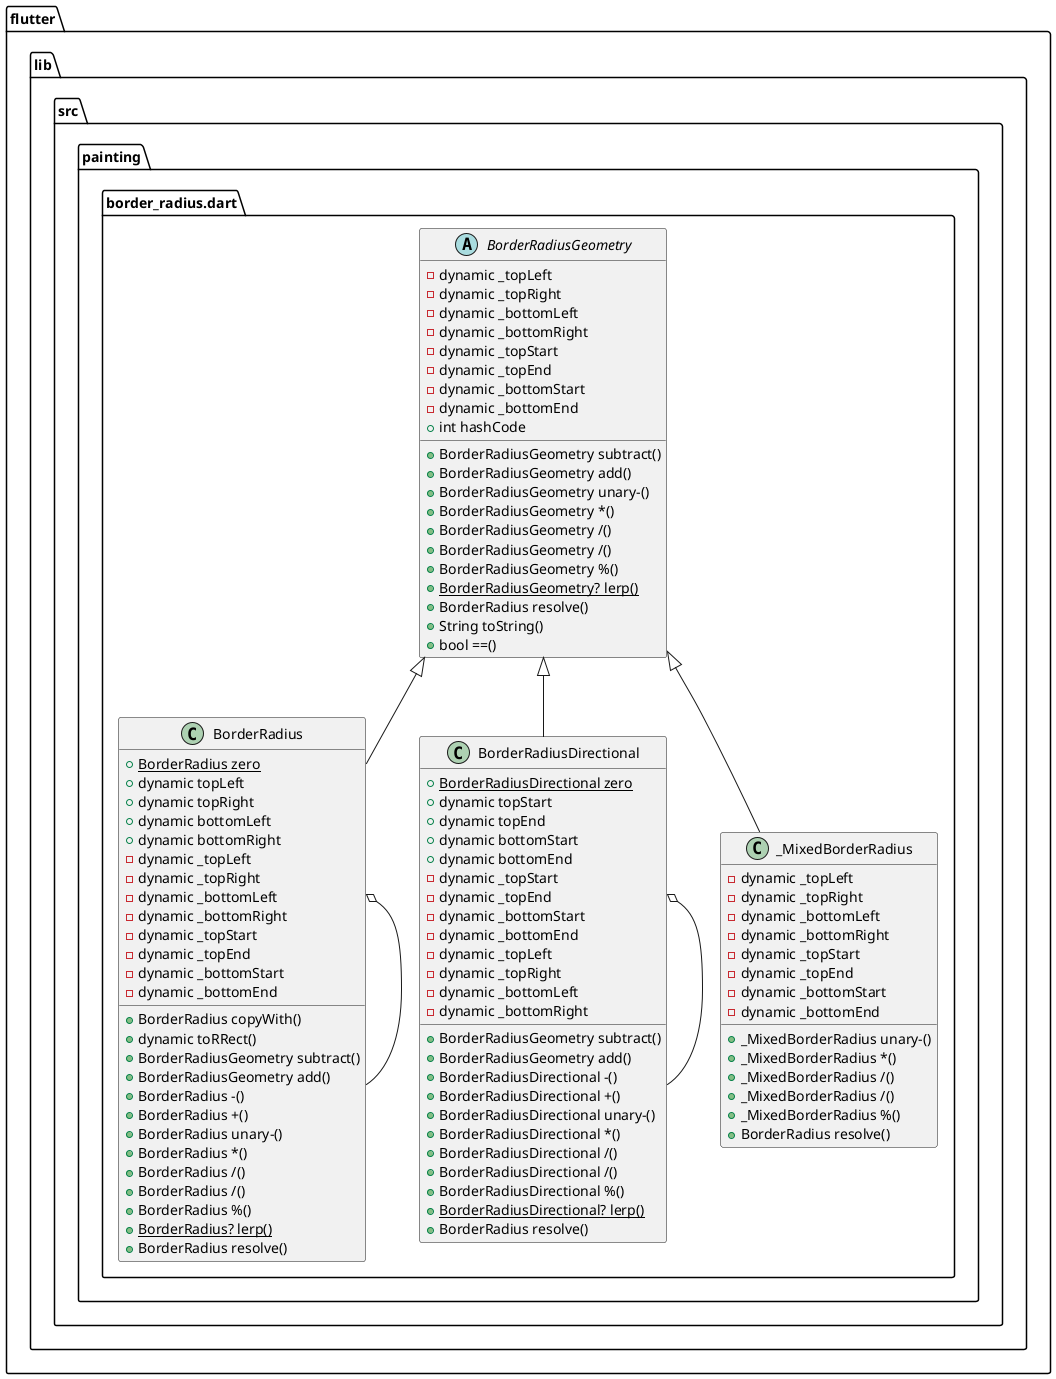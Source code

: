@startuml
set namespaceSeparator ::

abstract class "flutter::lib::src::painting::border_radius.dart::BorderRadiusGeometry" {
  -dynamic _topLeft
  -dynamic _topRight
  -dynamic _bottomLeft
  -dynamic _bottomRight
  -dynamic _topStart
  -dynamic _topEnd
  -dynamic _bottomStart
  -dynamic _bottomEnd
  +int hashCode
  +BorderRadiusGeometry subtract()
  +BorderRadiusGeometry add()
  +BorderRadiusGeometry unary-()
  +BorderRadiusGeometry *()
  +BorderRadiusGeometry /()
  +BorderRadiusGeometry ~/()
  +BorderRadiusGeometry %()
  {static} +BorderRadiusGeometry? lerp()
  +BorderRadius resolve()
  +String toString()
  +bool ==()
}

class "flutter::lib::src::painting::border_radius.dart::BorderRadius" {
  {static} +BorderRadius zero
  +dynamic topLeft
  +dynamic topRight
  +dynamic bottomLeft
  +dynamic bottomRight
  -dynamic _topLeft
  -dynamic _topRight
  -dynamic _bottomLeft
  -dynamic _bottomRight
  -dynamic _topStart
  -dynamic _topEnd
  -dynamic _bottomStart
  -dynamic _bottomEnd
  +BorderRadius copyWith()
  +dynamic toRRect()
  +BorderRadiusGeometry subtract()
  +BorderRadiusGeometry add()
  +BorderRadius -()
  +BorderRadius +()
  +BorderRadius unary-()
  +BorderRadius *()
  +BorderRadius /()
  +BorderRadius ~/()
  +BorderRadius %()
  {static} +BorderRadius? lerp()
  +BorderRadius resolve()
}

"flutter::lib::src::painting::border_radius.dart::BorderRadius" o-- "flutter::lib::src::painting::border_radius.dart::BorderRadius"
"flutter::lib::src::painting::border_radius.dart::BorderRadiusGeometry" <|-- "flutter::lib::src::painting::border_radius.dart::BorderRadius"

class "flutter::lib::src::painting::border_radius.dart::BorderRadiusDirectional" {
  {static} +BorderRadiusDirectional zero
  +dynamic topStart
  +dynamic topEnd
  +dynamic bottomStart
  +dynamic bottomEnd
  -dynamic _topStart
  -dynamic _topEnd
  -dynamic _bottomStart
  -dynamic _bottomEnd
  -dynamic _topLeft
  -dynamic _topRight
  -dynamic _bottomLeft
  -dynamic _bottomRight
  +BorderRadiusGeometry subtract()
  +BorderRadiusGeometry add()
  +BorderRadiusDirectional -()
  +BorderRadiusDirectional +()
  +BorderRadiusDirectional unary-()
  +BorderRadiusDirectional *()
  +BorderRadiusDirectional /()
  +BorderRadiusDirectional ~/()
  +BorderRadiusDirectional %()
  {static} +BorderRadiusDirectional? lerp()
  +BorderRadius resolve()
}

"flutter::lib::src::painting::border_radius.dart::BorderRadiusDirectional" o-- "flutter::lib::src::painting::border_radius.dart::BorderRadiusDirectional"
"flutter::lib::src::painting::border_radius.dart::BorderRadiusGeometry" <|-- "flutter::lib::src::painting::border_radius.dart::BorderRadiusDirectional"

class "flutter::lib::src::painting::border_radius.dart::_MixedBorderRadius" {
  -dynamic _topLeft
  -dynamic _topRight
  -dynamic _bottomLeft
  -dynamic _bottomRight
  -dynamic _topStart
  -dynamic _topEnd
  -dynamic _bottomStart
  -dynamic _bottomEnd
  +_MixedBorderRadius unary-()
  +_MixedBorderRadius *()
  +_MixedBorderRadius /()
  +_MixedBorderRadius ~/()
  +_MixedBorderRadius %()
  +BorderRadius resolve()
}

"flutter::lib::src::painting::border_radius.dart::BorderRadiusGeometry" <|-- "flutter::lib::src::painting::border_radius.dart::_MixedBorderRadius"


@enduml